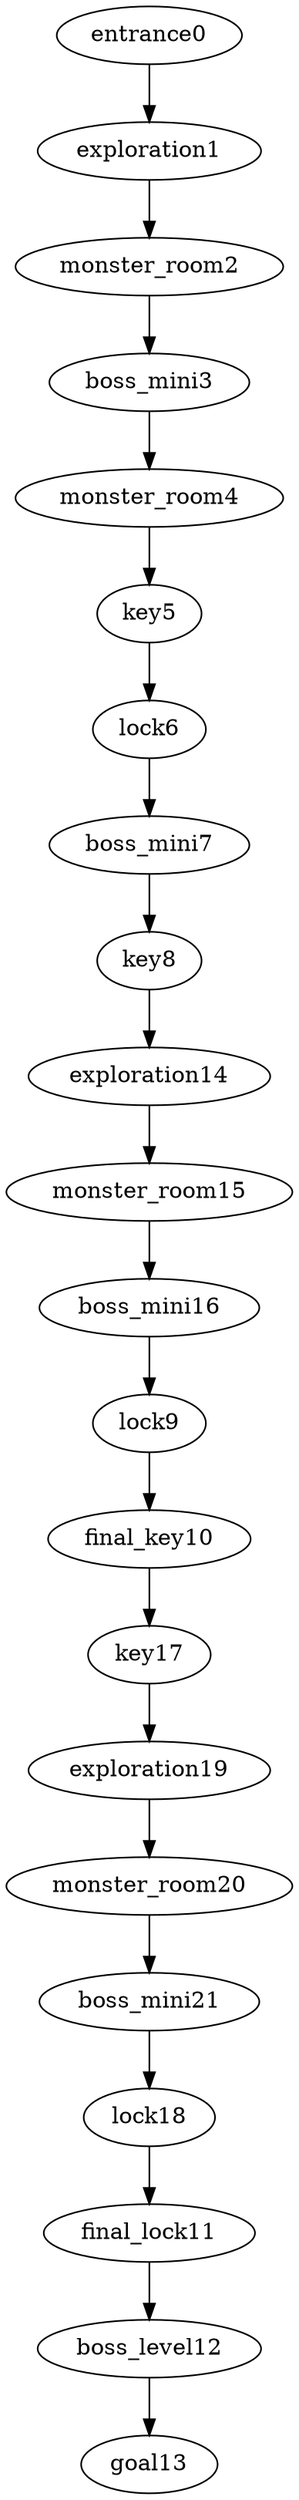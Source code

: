 digraph mission {
entrance0 -> exploration1
exploration1 -> monster_room2
monster_room2 -> boss_mini3
boss_mini3 -> monster_room4
monster_room4 -> key5
key5 -> lock6
lock6 -> boss_mini7
boss_mini7 -> key8
key8 -> exploration14
lock9 -> final_key10
final_key10 -> key17
final_lock11 -> boss_level12
boss_level12 -> goal13
exploration14 -> monster_room15
monster_room15 -> boss_mini16
boss_mini16 -> lock9
key17 -> exploration19
lock18 -> final_lock11
exploration19 -> monster_room20
monster_room20 -> boss_mini21
boss_mini21 -> lock18
}